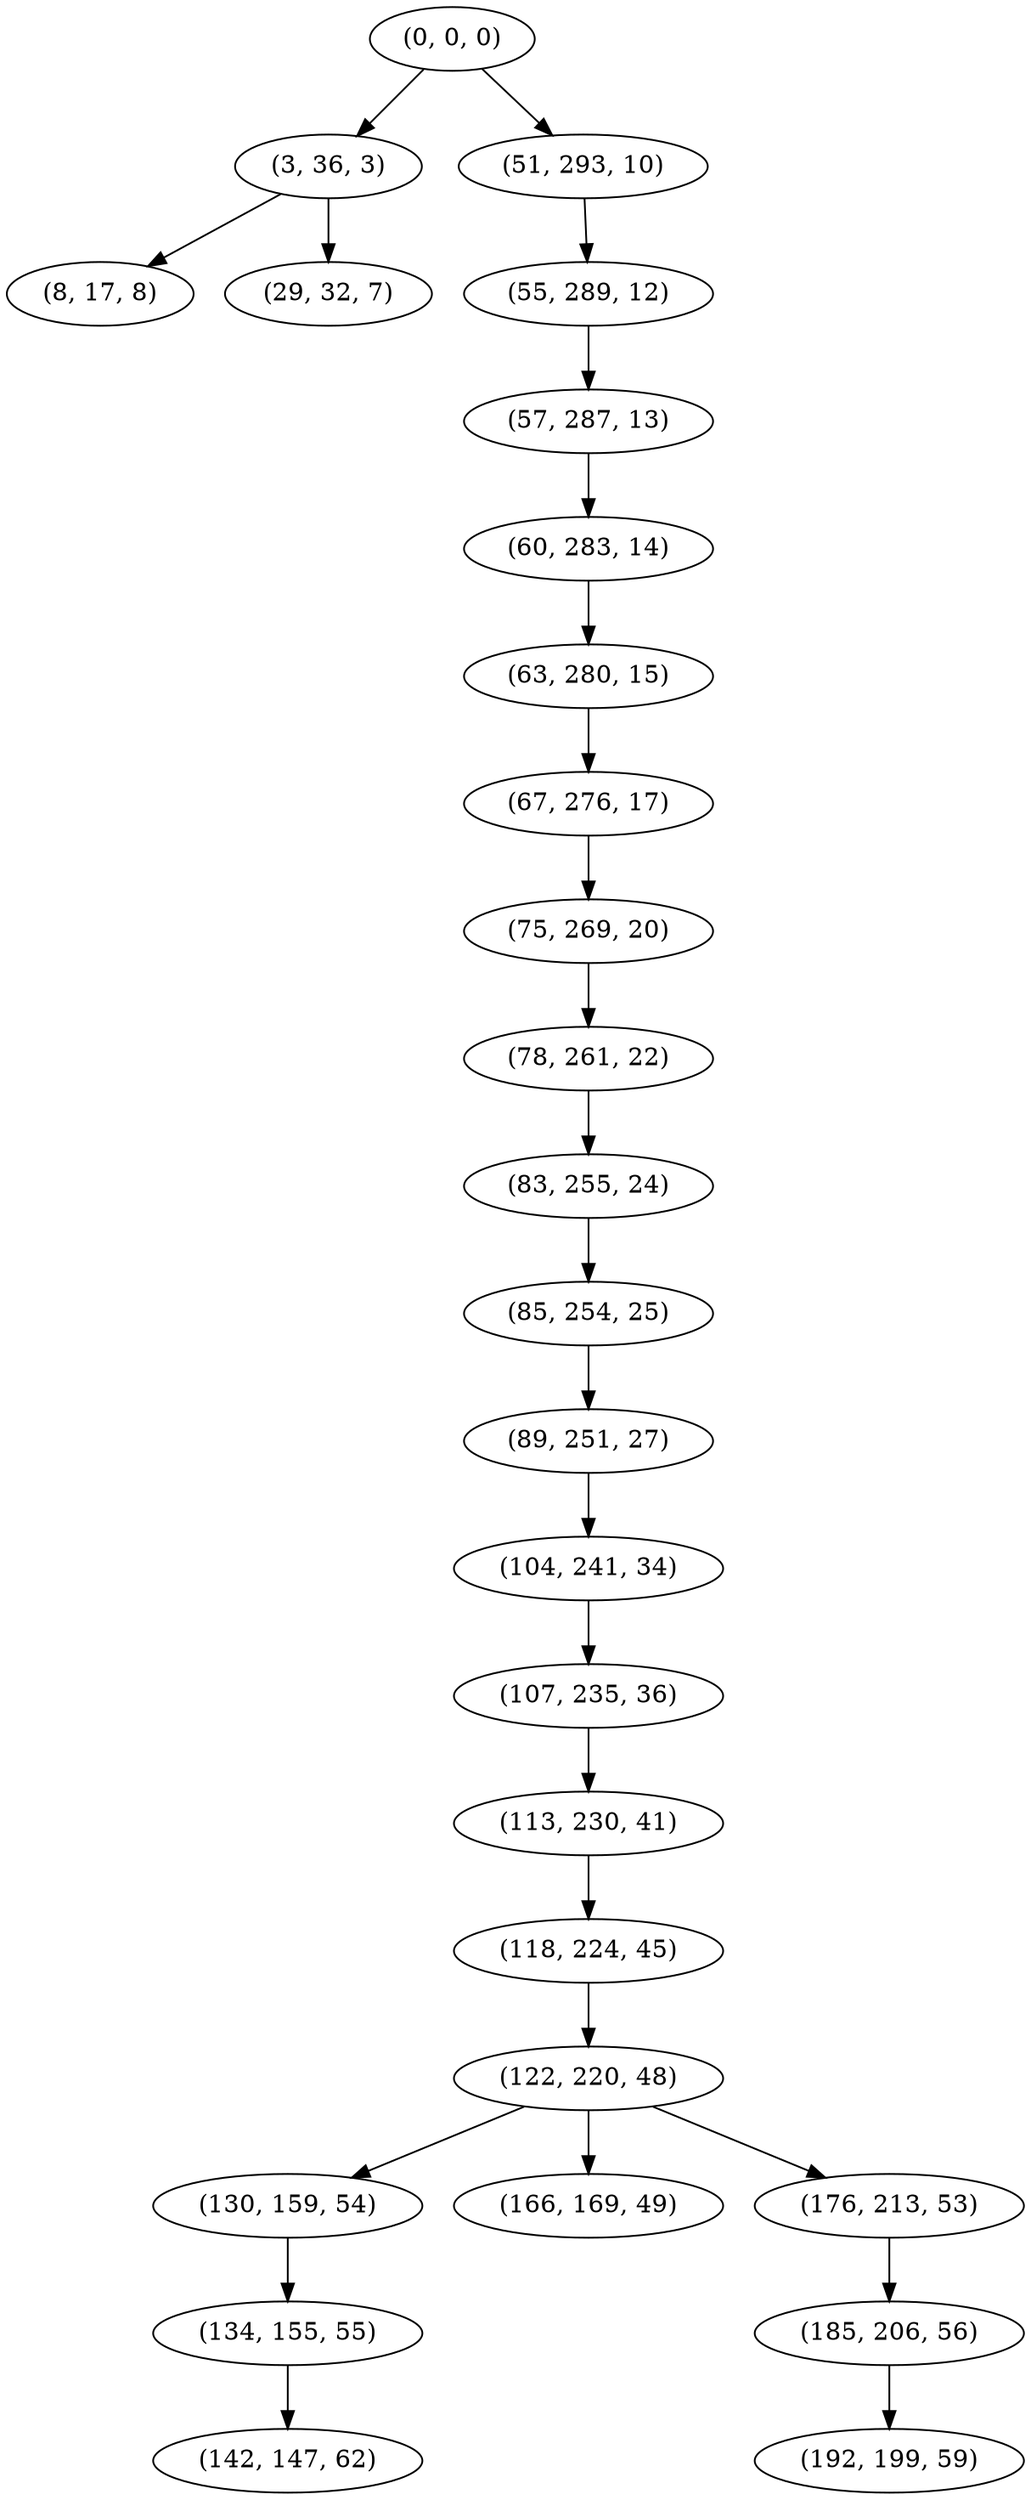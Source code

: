 digraph tree {
    "(0, 0, 0)";
    "(3, 36, 3)";
    "(8, 17, 8)";
    "(29, 32, 7)";
    "(51, 293, 10)";
    "(55, 289, 12)";
    "(57, 287, 13)";
    "(60, 283, 14)";
    "(63, 280, 15)";
    "(67, 276, 17)";
    "(75, 269, 20)";
    "(78, 261, 22)";
    "(83, 255, 24)";
    "(85, 254, 25)";
    "(89, 251, 27)";
    "(104, 241, 34)";
    "(107, 235, 36)";
    "(113, 230, 41)";
    "(118, 224, 45)";
    "(122, 220, 48)";
    "(130, 159, 54)";
    "(134, 155, 55)";
    "(142, 147, 62)";
    "(166, 169, 49)";
    "(176, 213, 53)";
    "(185, 206, 56)";
    "(192, 199, 59)";
    "(0, 0, 0)" -> "(3, 36, 3)";
    "(0, 0, 0)" -> "(51, 293, 10)";
    "(3, 36, 3)" -> "(8, 17, 8)";
    "(3, 36, 3)" -> "(29, 32, 7)";
    "(51, 293, 10)" -> "(55, 289, 12)";
    "(55, 289, 12)" -> "(57, 287, 13)";
    "(57, 287, 13)" -> "(60, 283, 14)";
    "(60, 283, 14)" -> "(63, 280, 15)";
    "(63, 280, 15)" -> "(67, 276, 17)";
    "(67, 276, 17)" -> "(75, 269, 20)";
    "(75, 269, 20)" -> "(78, 261, 22)";
    "(78, 261, 22)" -> "(83, 255, 24)";
    "(83, 255, 24)" -> "(85, 254, 25)";
    "(85, 254, 25)" -> "(89, 251, 27)";
    "(89, 251, 27)" -> "(104, 241, 34)";
    "(104, 241, 34)" -> "(107, 235, 36)";
    "(107, 235, 36)" -> "(113, 230, 41)";
    "(113, 230, 41)" -> "(118, 224, 45)";
    "(118, 224, 45)" -> "(122, 220, 48)";
    "(122, 220, 48)" -> "(130, 159, 54)";
    "(122, 220, 48)" -> "(166, 169, 49)";
    "(122, 220, 48)" -> "(176, 213, 53)";
    "(130, 159, 54)" -> "(134, 155, 55)";
    "(134, 155, 55)" -> "(142, 147, 62)";
    "(176, 213, 53)" -> "(185, 206, 56)";
    "(185, 206, 56)" -> "(192, 199, 59)";
}
